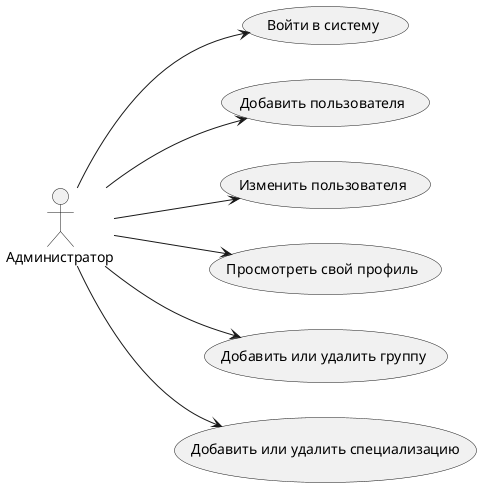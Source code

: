 @startuml Admin.wsd

left to right direction

actor "Администратор" as fc

usecase "Войти в систему" as UC1
usecase "Добавить пользователя" as UC2
usecase "Изменить пользователя" as UC3
usecase "Просмотреть свой профиль" as UC4
usecase "Добавить или удалить группу" as UC5
usecase "Добавить или удалить специализацию" as UC6

fc --> UC1
fc --> UC2
fc --> UC3
fc --> UC4
fc --> UC5
fc --> UC6

@enduml